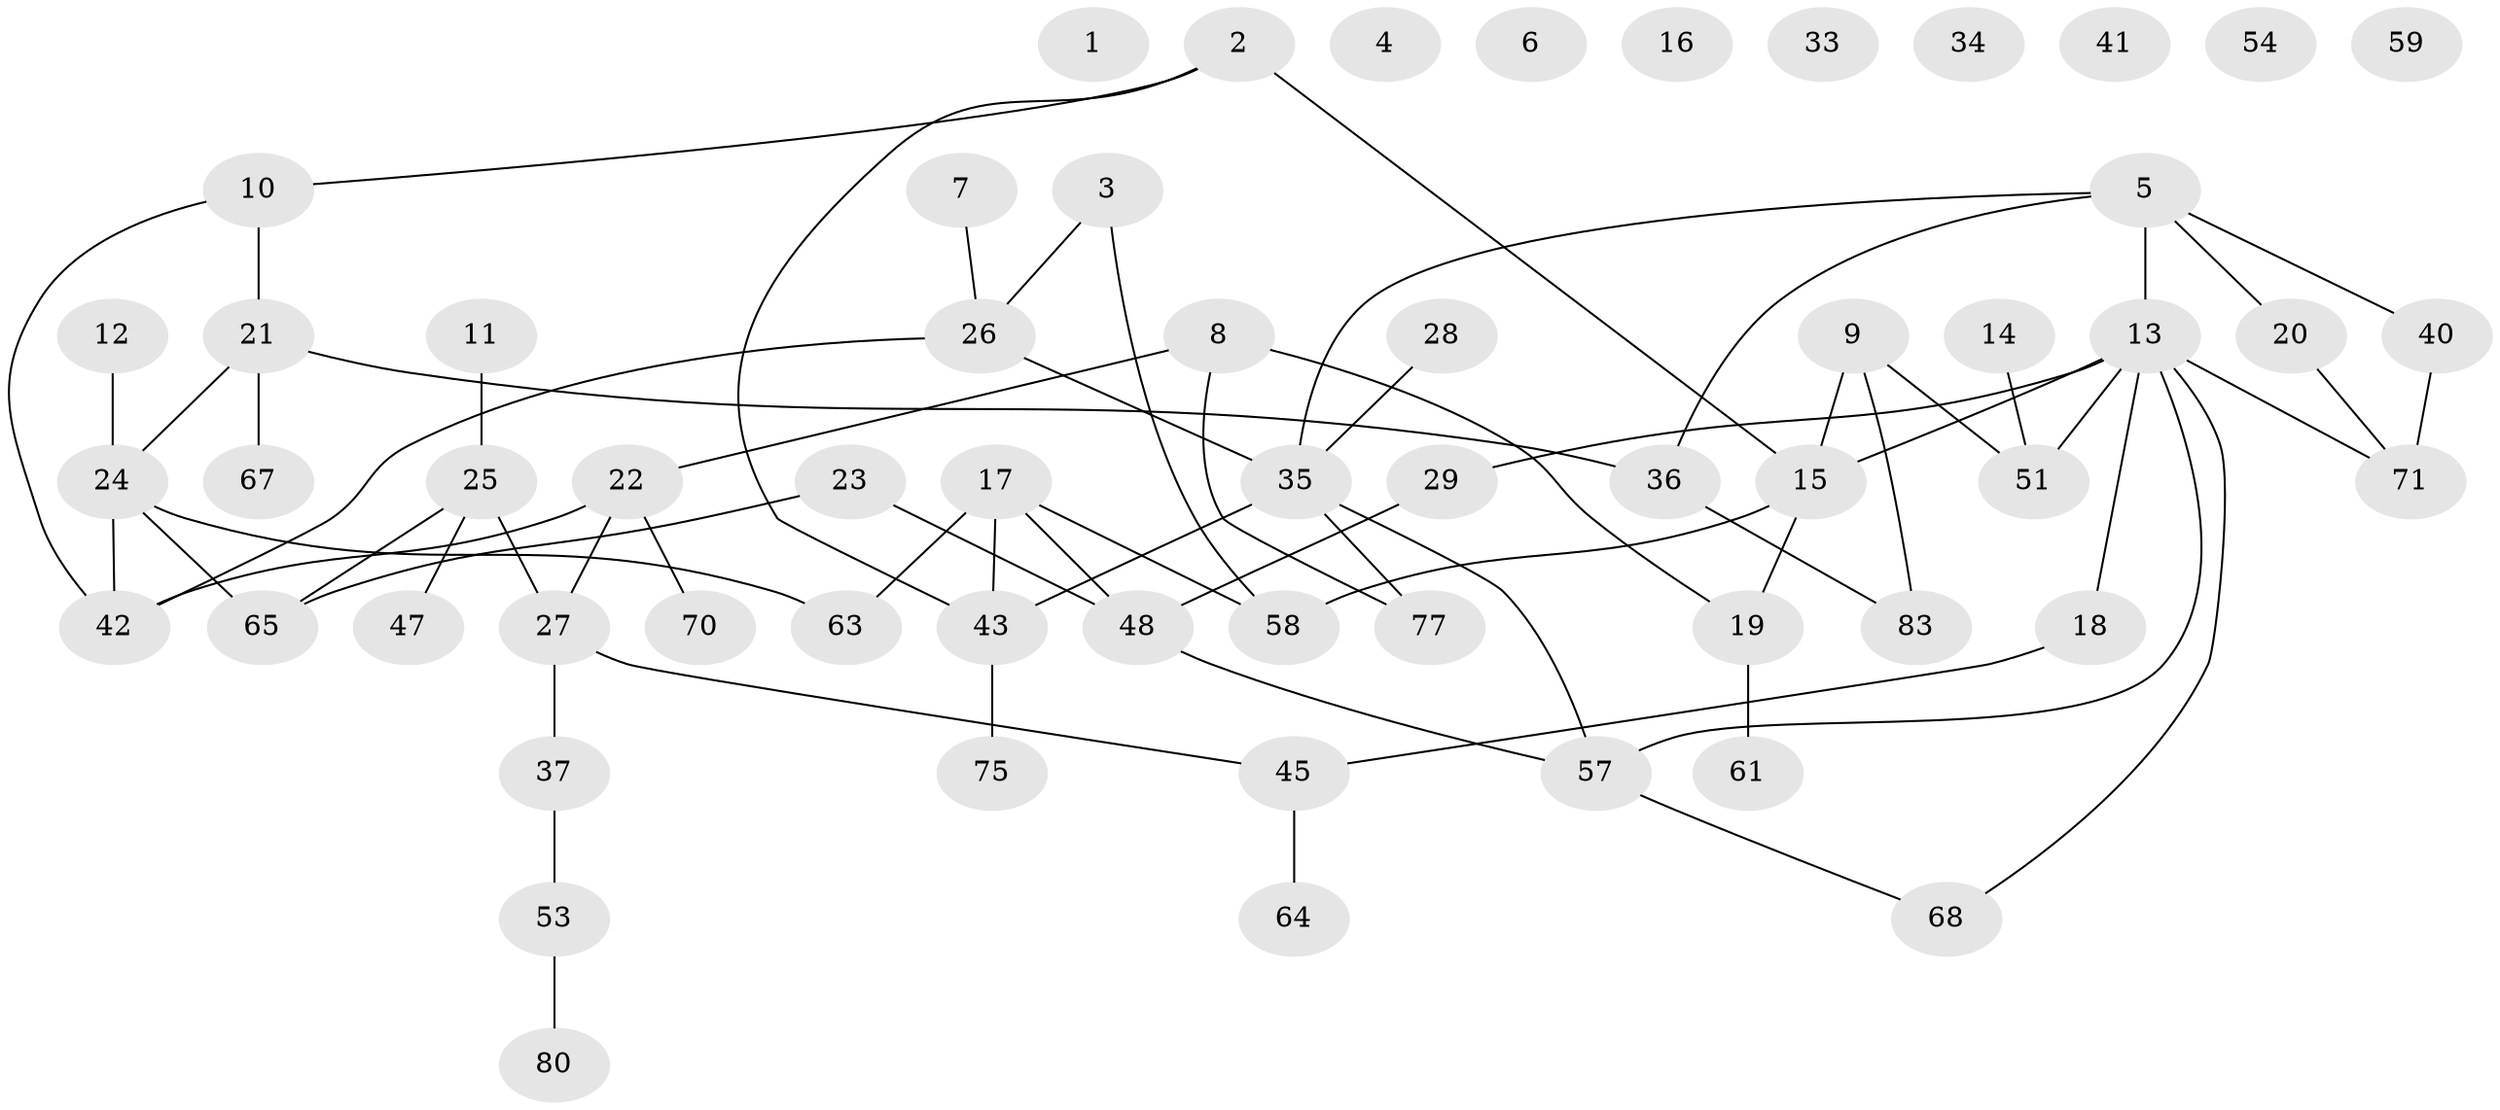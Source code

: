 // Generated by graph-tools (version 1.1) at 2025/23/03/03/25 07:23:27]
// undirected, 59 vertices, 69 edges
graph export_dot {
graph [start="1"]
  node [color=gray90,style=filled];
  1;
  2 [super="+30"];
  3;
  4;
  5 [super="+69"];
  6;
  7;
  8 [super="+44"];
  9 [super="+81"];
  10;
  11;
  12;
  13 [super="+52"];
  14 [super="+39"];
  15 [super="+84"];
  16;
  17;
  18;
  19;
  20 [super="+49"];
  21 [super="+31"];
  22 [super="+56"];
  23 [super="+74"];
  24 [super="+82"];
  25 [super="+62"];
  26 [super="+60"];
  27 [super="+38"];
  28 [super="+76"];
  29 [super="+32"];
  33;
  34;
  35 [super="+55"];
  36;
  37 [super="+46"];
  40;
  41;
  42 [super="+72"];
  43 [super="+85"];
  45 [super="+50"];
  47;
  48 [super="+66"];
  51;
  53;
  54;
  57 [super="+73"];
  58;
  59;
  61;
  63;
  64;
  65 [super="+78"];
  67;
  68;
  70;
  71 [super="+79"];
  75;
  77;
  80;
  83;
  2 -- 43;
  2 -- 10;
  2 -- 15 [weight=2];
  3 -- 26;
  3 -- 58;
  5 -- 13;
  5 -- 20;
  5 -- 40;
  5 -- 35;
  5 -- 36;
  7 -- 26;
  8 -- 19;
  8 -- 77;
  8 -- 22;
  9 -- 83;
  9 -- 51;
  9 -- 15;
  10 -- 42;
  10 -- 21;
  11 -- 25;
  12 -- 24;
  13 -- 51;
  13 -- 57;
  13 -- 71;
  13 -- 18;
  13 -- 68;
  13 -- 15;
  13 -- 29;
  14 -- 51;
  15 -- 19;
  15 -- 58;
  17 -- 58;
  17 -- 63;
  17 -- 43;
  17 -- 48;
  18 -- 45;
  19 -- 61;
  20 -- 71;
  21 -- 24;
  21 -- 67;
  21 -- 36;
  22 -- 70;
  22 -- 27;
  22 -- 42;
  23 -- 48;
  23 -- 65;
  24 -- 63;
  24 -- 65;
  24 -- 42;
  25 -- 65;
  25 -- 27;
  25 -- 47;
  26 -- 35;
  26 -- 42;
  27 -- 45;
  27 -- 37;
  28 -- 35;
  29 -- 48;
  35 -- 57;
  35 -- 43;
  35 -- 77;
  36 -- 83;
  37 -- 53;
  40 -- 71;
  43 -- 75;
  45 -- 64;
  48 -- 57;
  53 -- 80;
  57 -- 68;
}
